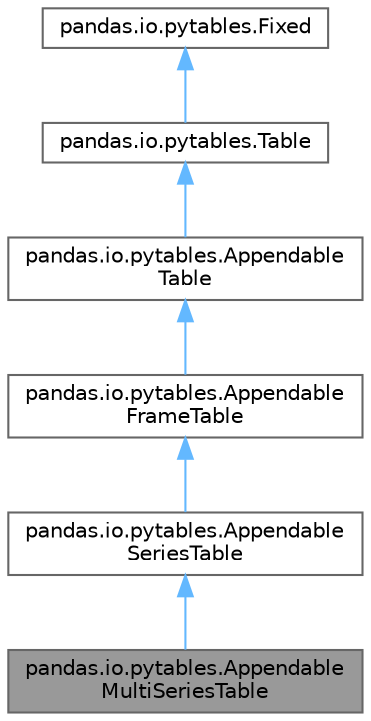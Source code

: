 digraph "pandas.io.pytables.AppendableMultiSeriesTable"
{
 // LATEX_PDF_SIZE
  bgcolor="transparent";
  edge [fontname=Helvetica,fontsize=10,labelfontname=Helvetica,labelfontsize=10];
  node [fontname=Helvetica,fontsize=10,shape=box,height=0.2,width=0.4];
  Node1 [id="Node000001",label="pandas.io.pytables.Appendable\lMultiSeriesTable",height=0.2,width=0.4,color="gray40", fillcolor="grey60", style="filled", fontcolor="black",tooltip=" "];
  Node2 -> Node1 [id="edge6_Node000001_Node000002",dir="back",color="steelblue1",style="solid",tooltip=" "];
  Node2 [id="Node000002",label="pandas.io.pytables.Appendable\lSeriesTable",height=0.2,width=0.4,color="gray40", fillcolor="white", style="filled",URL="$d9/d52/classpandas_1_1io_1_1pytables_1_1AppendableSeriesTable.html",tooltip=" "];
  Node3 -> Node2 [id="edge7_Node000002_Node000003",dir="back",color="steelblue1",style="solid",tooltip=" "];
  Node3 [id="Node000003",label="pandas.io.pytables.Appendable\lFrameTable",height=0.2,width=0.4,color="gray40", fillcolor="white", style="filled",URL="$d1/dc1/classpandas_1_1io_1_1pytables_1_1AppendableFrameTable.html",tooltip=" "];
  Node4 -> Node3 [id="edge8_Node000003_Node000004",dir="back",color="steelblue1",style="solid",tooltip=" "];
  Node4 [id="Node000004",label="pandas.io.pytables.Appendable\lTable",height=0.2,width=0.4,color="gray40", fillcolor="white", style="filled",URL="$df/d2c/classpandas_1_1io_1_1pytables_1_1AppendableTable.html",tooltip=" "];
  Node5 -> Node4 [id="edge9_Node000004_Node000005",dir="back",color="steelblue1",style="solid",tooltip=" "];
  Node5 [id="Node000005",label="pandas.io.pytables.Table",height=0.2,width=0.4,color="gray40", fillcolor="white", style="filled",URL="$d2/daf/classpandas_1_1io_1_1pytables_1_1Table.html",tooltip=" "];
  Node6 -> Node5 [id="edge10_Node000005_Node000006",dir="back",color="steelblue1",style="solid",tooltip=" "];
  Node6 [id="Node000006",label="pandas.io.pytables.Fixed",height=0.2,width=0.4,color="gray40", fillcolor="white", style="filled",URL="$d4/d5d/classpandas_1_1io_1_1pytables_1_1Fixed.html",tooltip=" "];
}
